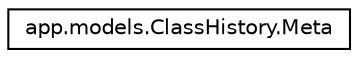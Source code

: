 digraph "Graphical Class Hierarchy"
{
 // LATEX_PDF_SIZE
  edge [fontname="Helvetica",fontsize="10",labelfontname="Helvetica",labelfontsize="10"];
  node [fontname="Helvetica",fontsize="10",shape=record];
  rankdir="LR";
  Node0 [label="app.models.ClassHistory.Meta",height=0.2,width=0.4,color="black", fillcolor="white", style="filled",URL="$classapp_1_1models_1_1ClassHistory_1_1Meta.html",tooltip=" "];
}
